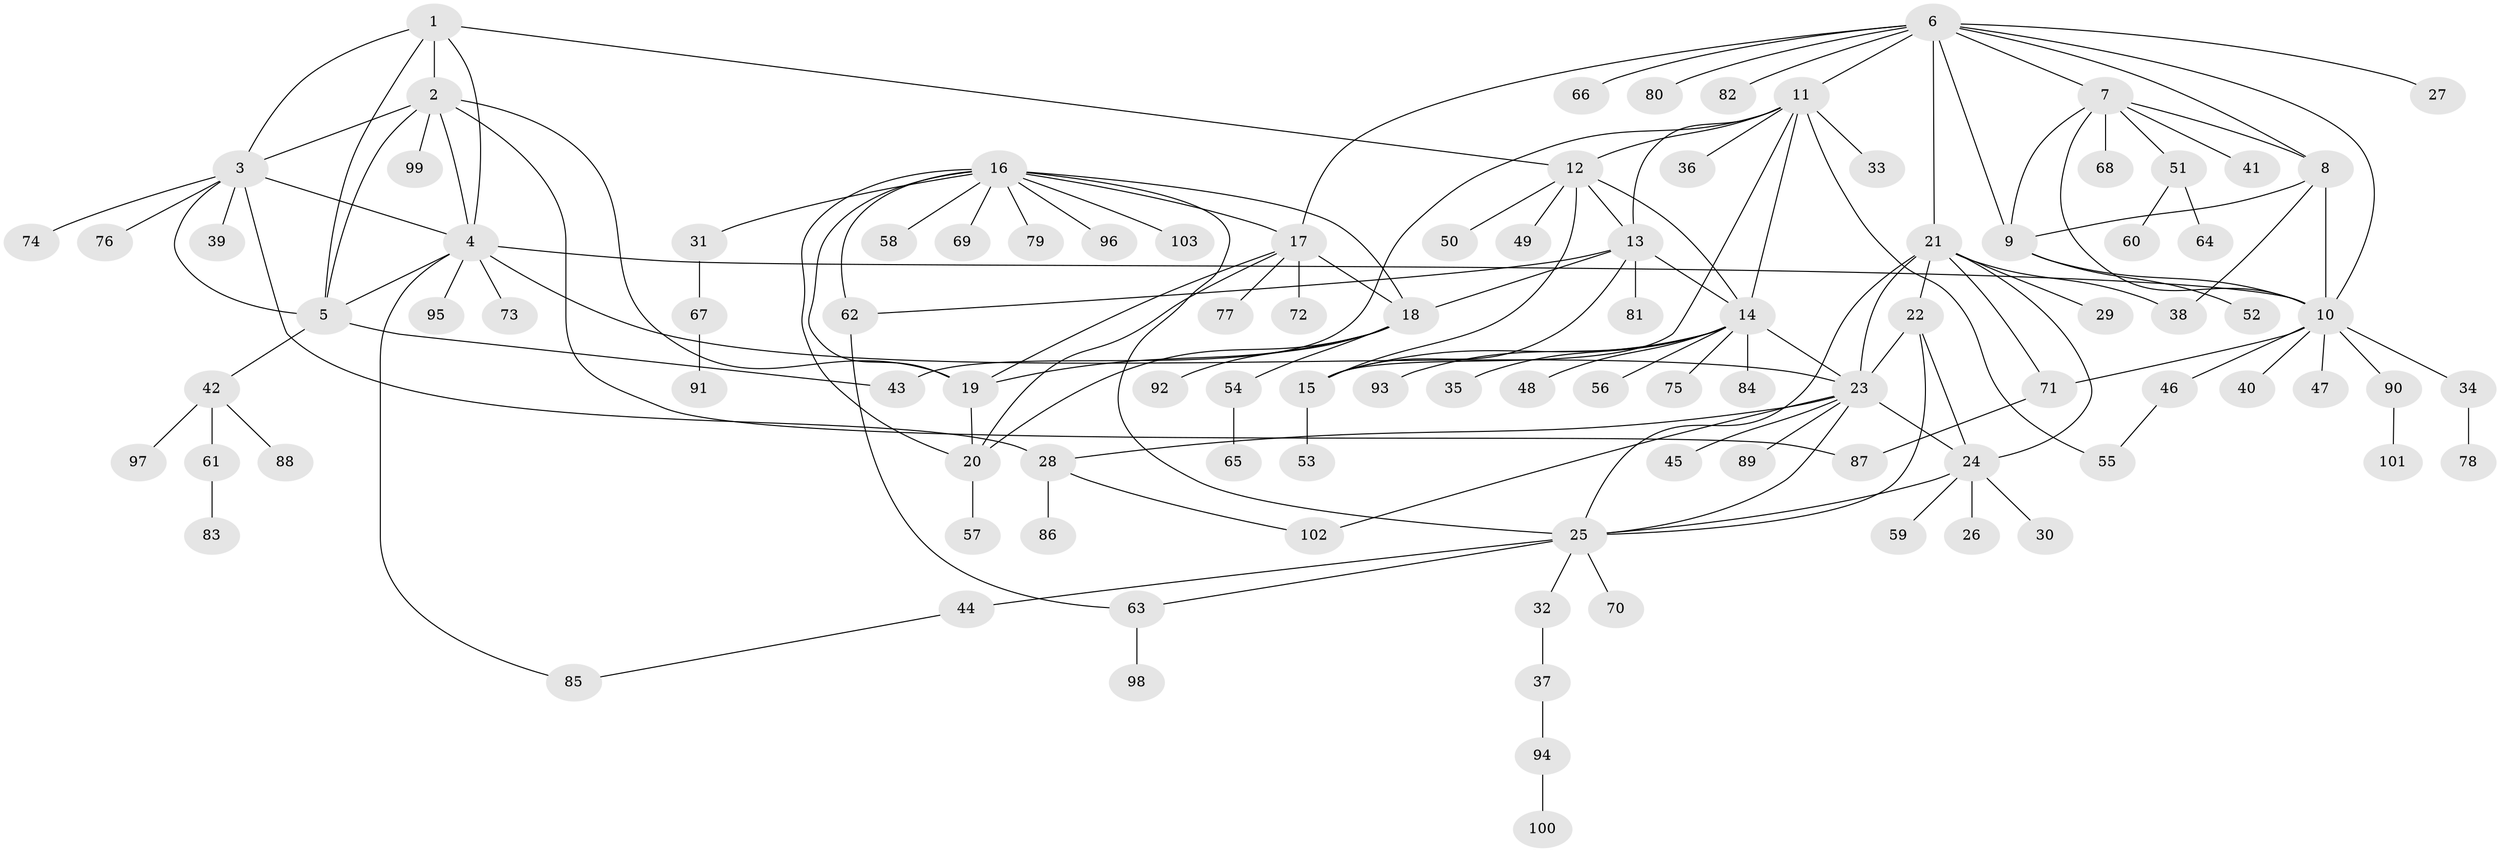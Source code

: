 // Generated by graph-tools (version 1.1) at 2025/02/03/09/25 03:02:44]
// undirected, 103 vertices, 148 edges
graph export_dot {
graph [start="1"]
  node [color=gray90,style=filled];
  1;
  2;
  3;
  4;
  5;
  6;
  7;
  8;
  9;
  10;
  11;
  12;
  13;
  14;
  15;
  16;
  17;
  18;
  19;
  20;
  21;
  22;
  23;
  24;
  25;
  26;
  27;
  28;
  29;
  30;
  31;
  32;
  33;
  34;
  35;
  36;
  37;
  38;
  39;
  40;
  41;
  42;
  43;
  44;
  45;
  46;
  47;
  48;
  49;
  50;
  51;
  52;
  53;
  54;
  55;
  56;
  57;
  58;
  59;
  60;
  61;
  62;
  63;
  64;
  65;
  66;
  67;
  68;
  69;
  70;
  71;
  72;
  73;
  74;
  75;
  76;
  77;
  78;
  79;
  80;
  81;
  82;
  83;
  84;
  85;
  86;
  87;
  88;
  89;
  90;
  91;
  92;
  93;
  94;
  95;
  96;
  97;
  98;
  99;
  100;
  101;
  102;
  103;
  1 -- 2;
  1 -- 3;
  1 -- 4;
  1 -- 5;
  1 -- 12;
  2 -- 3;
  2 -- 4;
  2 -- 5;
  2 -- 19;
  2 -- 87;
  2 -- 99;
  3 -- 4;
  3 -- 5;
  3 -- 28;
  3 -- 39;
  3 -- 74;
  3 -- 76;
  4 -- 5;
  4 -- 10;
  4 -- 23;
  4 -- 73;
  4 -- 85;
  4 -- 95;
  5 -- 42;
  5 -- 43;
  6 -- 7;
  6 -- 8;
  6 -- 9;
  6 -- 10;
  6 -- 11;
  6 -- 17;
  6 -- 21;
  6 -- 27;
  6 -- 66;
  6 -- 80;
  6 -- 82;
  7 -- 8;
  7 -- 9;
  7 -- 10;
  7 -- 41;
  7 -- 51;
  7 -- 68;
  8 -- 9;
  8 -- 10;
  8 -- 38;
  9 -- 10;
  9 -- 52;
  10 -- 34;
  10 -- 40;
  10 -- 46;
  10 -- 47;
  10 -- 71;
  10 -- 90;
  11 -- 12;
  11 -- 13;
  11 -- 14;
  11 -- 15;
  11 -- 33;
  11 -- 36;
  11 -- 43;
  11 -- 55;
  12 -- 13;
  12 -- 14;
  12 -- 15;
  12 -- 49;
  12 -- 50;
  13 -- 14;
  13 -- 15;
  13 -- 18;
  13 -- 62;
  13 -- 81;
  14 -- 15;
  14 -- 23;
  14 -- 35;
  14 -- 48;
  14 -- 56;
  14 -- 75;
  14 -- 84;
  14 -- 93;
  15 -- 53;
  16 -- 17;
  16 -- 18;
  16 -- 19;
  16 -- 20;
  16 -- 25;
  16 -- 31;
  16 -- 58;
  16 -- 62;
  16 -- 69;
  16 -- 79;
  16 -- 96;
  16 -- 103;
  17 -- 18;
  17 -- 19;
  17 -- 20;
  17 -- 72;
  17 -- 77;
  18 -- 19;
  18 -- 20;
  18 -- 54;
  18 -- 92;
  19 -- 20;
  20 -- 57;
  21 -- 22;
  21 -- 23;
  21 -- 24;
  21 -- 25;
  21 -- 29;
  21 -- 38;
  21 -- 71;
  22 -- 23;
  22 -- 24;
  22 -- 25;
  23 -- 24;
  23 -- 25;
  23 -- 28;
  23 -- 45;
  23 -- 89;
  23 -- 102;
  24 -- 25;
  24 -- 26;
  24 -- 30;
  24 -- 59;
  25 -- 32;
  25 -- 44;
  25 -- 63;
  25 -- 70;
  28 -- 86;
  28 -- 102;
  31 -- 67;
  32 -- 37;
  34 -- 78;
  37 -- 94;
  42 -- 61;
  42 -- 88;
  42 -- 97;
  44 -- 85;
  46 -- 55;
  51 -- 60;
  51 -- 64;
  54 -- 65;
  61 -- 83;
  62 -- 63;
  63 -- 98;
  67 -- 91;
  71 -- 87;
  90 -- 101;
  94 -- 100;
}

